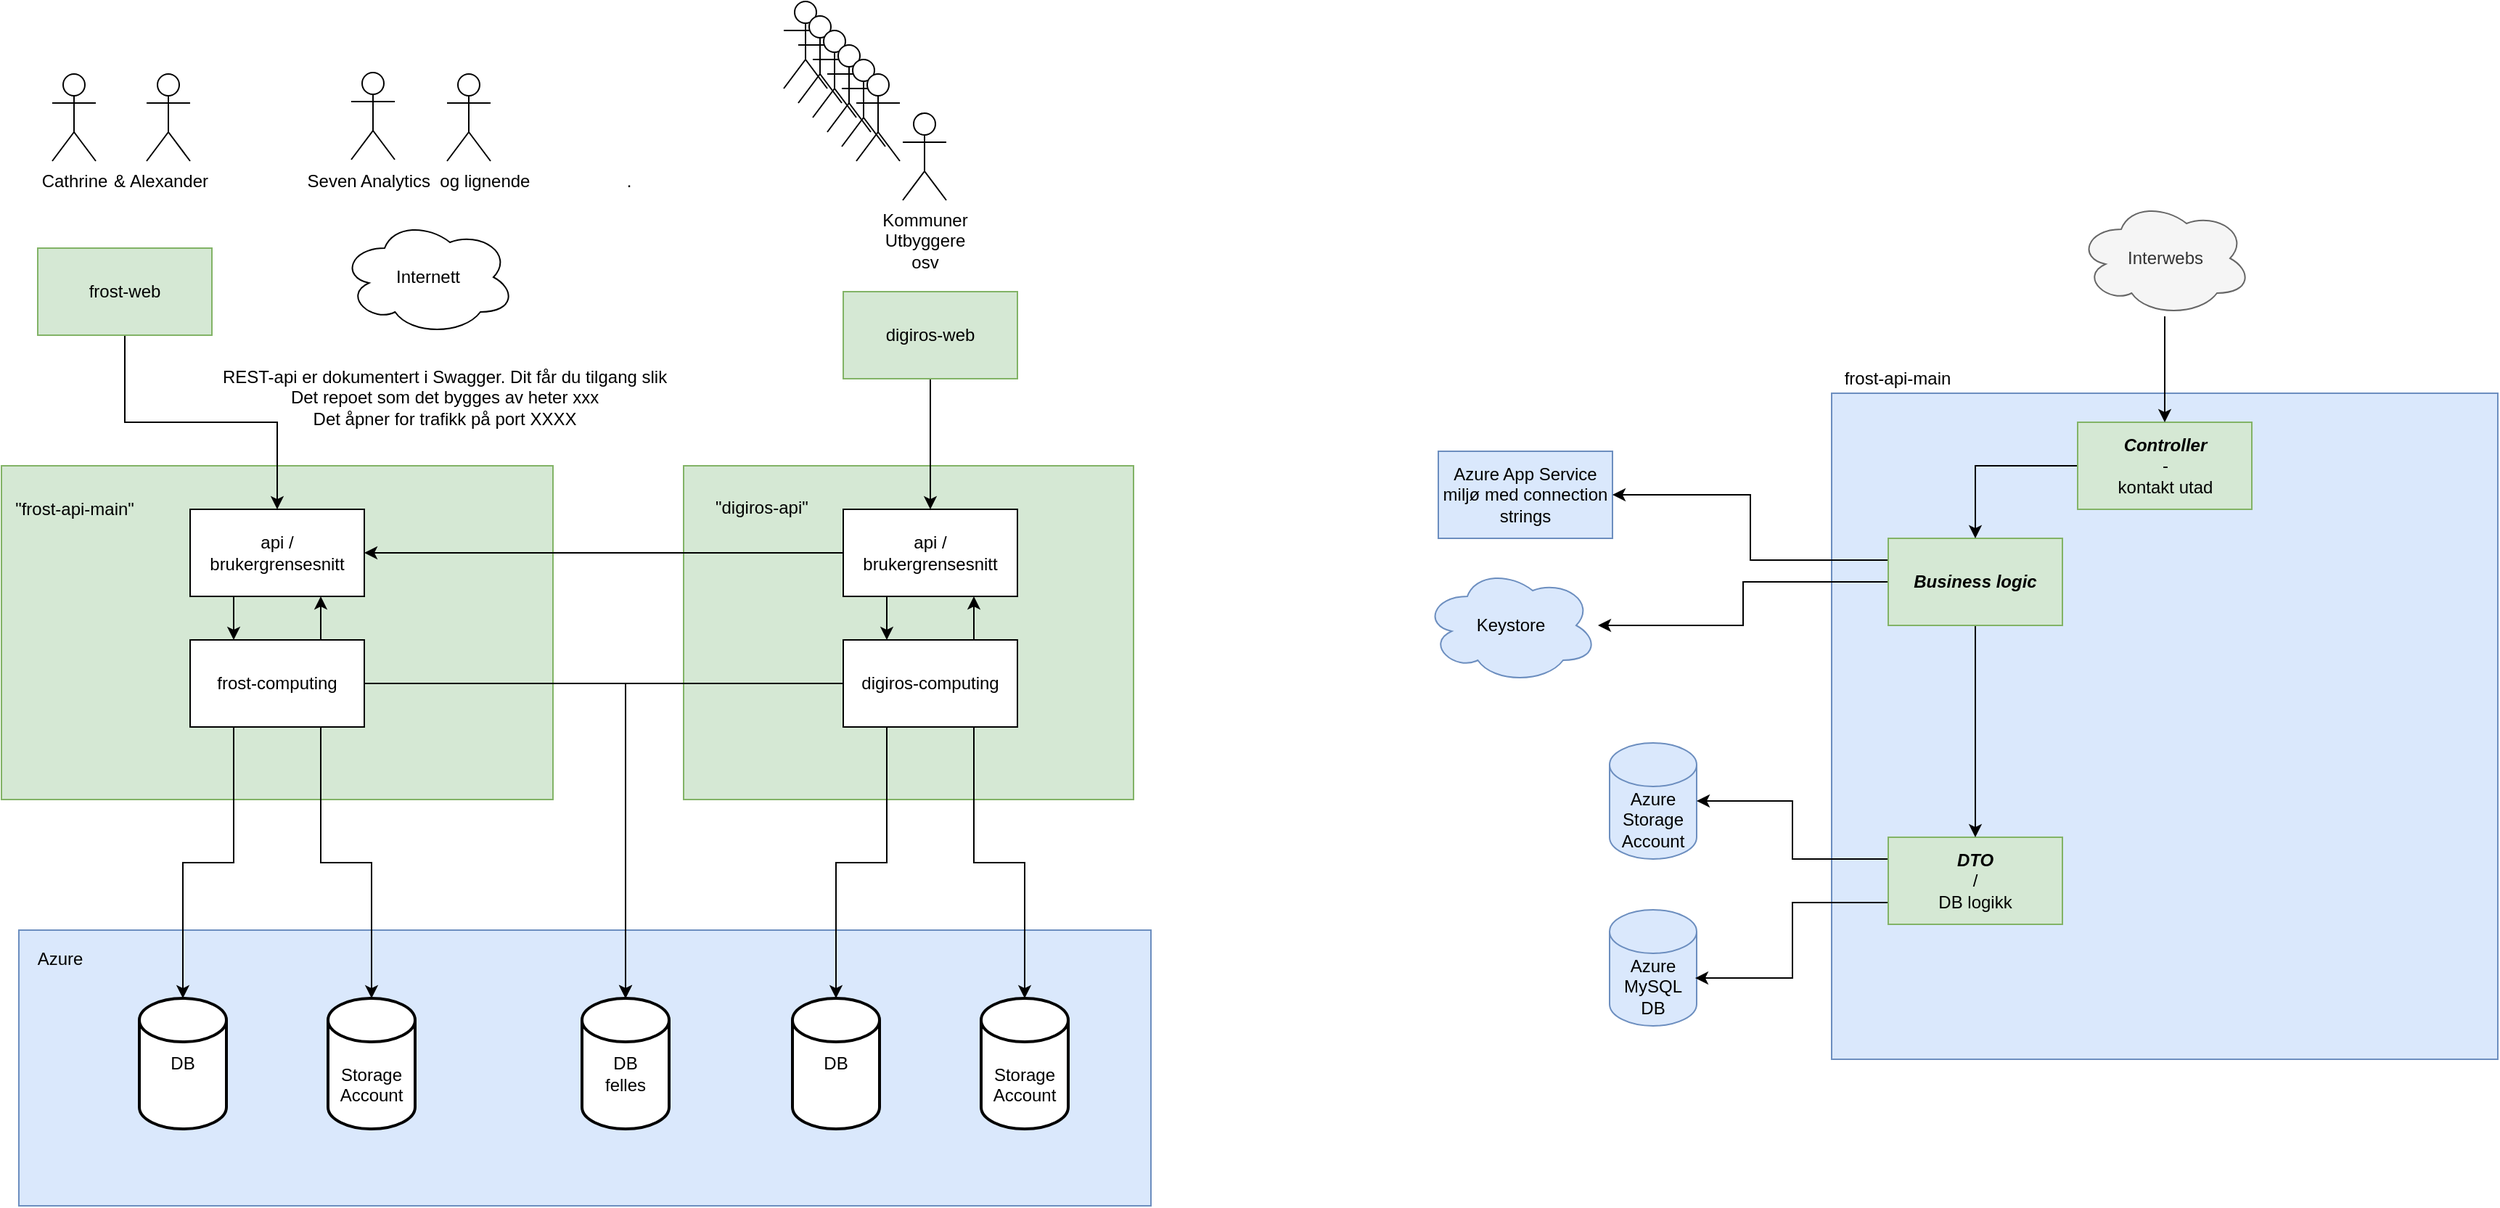 <mxfile version="20.0.1" type="github">
  <diagram id="S6coE45IKj5krfFwBMSU" name="Page-1">
    <mxGraphModel dx="1420" dy="2440" grid="1" gridSize="10" guides="1" tooltips="1" connect="1" arrows="1" fold="1" page="1" pageScale="1" pageWidth="827" pageHeight="1169" math="0" shadow="0">
      <root>
        <mxCell id="0" />
        <mxCell id="1" parent="0" />
        <mxCell id="MuozXKnJQAJ_g8DEo5LX-35" value="" style="rounded=0;whiteSpace=wrap;html=1;fillColor=#dae8fc;strokeColor=#6c8ebf;" parent="1" vertex="1">
          <mxGeometry x="72" y="510" width="780" height="190" as="geometry" />
        </mxCell>
        <mxCell id="MuozXKnJQAJ_g8DEo5LX-17" value="" style="rounded=0;whiteSpace=wrap;html=1;fillColor=#d5e8d4;strokeColor=#82b366;" parent="1" vertex="1">
          <mxGeometry x="530" y="190" width="310" height="230" as="geometry" />
        </mxCell>
        <mxCell id="MuozXKnJQAJ_g8DEo5LX-10" value="" style="rounded=0;whiteSpace=wrap;html=1;fillColor=#d5e8d4;strokeColor=#82b366;" parent="1" vertex="1">
          <mxGeometry x="60" y="190" width="380" height="230" as="geometry" />
        </mxCell>
        <mxCell id="MuozXKnJQAJ_g8DEo5LX-12" style="edgeStyle=orthogonalEdgeStyle;rounded=0;orthogonalLoop=1;jettySize=auto;html=1;exitX=0.75;exitY=0;exitDx=0;exitDy=0;entryX=0.75;entryY=1;entryDx=0;entryDy=0;" parent="1" source="MuozXKnJQAJ_g8DEo5LX-2" target="MuozXKnJQAJ_g8DEo5LX-3" edge="1">
          <mxGeometry relative="1" as="geometry" />
        </mxCell>
        <mxCell id="MuozXKnJQAJ_g8DEo5LX-13" style="edgeStyle=orthogonalEdgeStyle;rounded=0;orthogonalLoop=1;jettySize=auto;html=1;exitX=0.25;exitY=1;exitDx=0;exitDy=0;entryX=0.5;entryY=0;entryDx=0;entryDy=0;entryPerimeter=0;" parent="1" source="MuozXKnJQAJ_g8DEo5LX-2" target="MuozXKnJQAJ_g8DEo5LX-6" edge="1">
          <mxGeometry relative="1" as="geometry" />
        </mxCell>
        <mxCell id="MuozXKnJQAJ_g8DEo5LX-14" style="edgeStyle=orthogonalEdgeStyle;rounded=0;orthogonalLoop=1;jettySize=auto;html=1;exitX=0.75;exitY=1;exitDx=0;exitDy=0;entryX=0.5;entryY=0;entryDx=0;entryDy=0;entryPerimeter=0;" parent="1" source="MuozXKnJQAJ_g8DEo5LX-2" target="MuozXKnJQAJ_g8DEo5LX-7" edge="1">
          <mxGeometry relative="1" as="geometry" />
        </mxCell>
        <mxCell id="MuozXKnJQAJ_g8DEo5LX-31" style="edgeStyle=orthogonalEdgeStyle;rounded=0;orthogonalLoop=1;jettySize=auto;html=1;exitX=1;exitY=0.5;exitDx=0;exitDy=0;entryX=0.5;entryY=0;entryDx=0;entryDy=0;entryPerimeter=0;" parent="1" source="MuozXKnJQAJ_g8DEo5LX-2" target="MuozXKnJQAJ_g8DEo5LX-27" edge="1">
          <mxGeometry relative="1" as="geometry" />
        </mxCell>
        <mxCell id="MuozXKnJQAJ_g8DEo5LX-2" value="frost-computing" style="rounded=0;whiteSpace=wrap;html=1;" parent="1" vertex="1">
          <mxGeometry x="190" y="310" width="120" height="60" as="geometry" />
        </mxCell>
        <mxCell id="MuozXKnJQAJ_g8DEo5LX-11" style="edgeStyle=orthogonalEdgeStyle;rounded=0;orthogonalLoop=1;jettySize=auto;html=1;exitX=0.25;exitY=1;exitDx=0;exitDy=0;entryX=0.25;entryY=0;entryDx=0;entryDy=0;" parent="1" source="MuozXKnJQAJ_g8DEo5LX-3" target="MuozXKnJQAJ_g8DEo5LX-2" edge="1">
          <mxGeometry relative="1" as="geometry" />
        </mxCell>
        <mxCell id="MuozXKnJQAJ_g8DEo5LX-3" value="&lt;div&gt;api /&lt;/div&gt;&lt;div&gt;brukergrensesnitt&lt;/div&gt;" style="rounded=0;whiteSpace=wrap;html=1;" parent="1" vertex="1">
          <mxGeometry x="190" y="220" width="120" height="60" as="geometry" />
        </mxCell>
        <mxCell id="MuozXKnJQAJ_g8DEo5LX-4" value="Internett" style="ellipse;shape=cloud;whiteSpace=wrap;html=1;" parent="1" vertex="1">
          <mxGeometry x="294" y="20" width="120" height="80" as="geometry" />
        </mxCell>
        <mxCell id="MuozXKnJQAJ_g8DEo5LX-6" value="DB" style="strokeWidth=2;html=1;shape=mxgraph.flowchart.database;whiteSpace=wrap;" parent="1" vertex="1">
          <mxGeometry x="155" y="557" width="60" height="90" as="geometry" />
        </mxCell>
        <mxCell id="MuozXKnJQAJ_g8DEo5LX-7" value="&lt;div&gt;&lt;br&gt;&lt;/div&gt;&lt;div&gt;&lt;br&gt;&lt;/div&gt;&lt;div&gt;Storage&lt;/div&gt;&lt;div&gt;Account&lt;br&gt;&lt;/div&gt;" style="strokeWidth=2;html=1;shape=mxgraph.flowchart.database;whiteSpace=wrap;" parent="1" vertex="1">
          <mxGeometry x="285" y="557" width="60" height="90" as="geometry" />
        </mxCell>
        <mxCell id="MuozXKnJQAJ_g8DEo5LX-15" value="&lt;div&gt;&quot;frost-api-main&quot;&lt;/div&gt;" style="text;html=1;align=center;verticalAlign=middle;resizable=0;points=[];autosize=1;strokeColor=none;fillColor=none;" parent="1" vertex="1">
          <mxGeometry x="60" y="210" width="100" height="20" as="geometry" />
        </mxCell>
        <mxCell id="MuozXKnJQAJ_g8DEo5LX-38" style="edgeStyle=orthogonalEdgeStyle;rounded=0;orthogonalLoop=1;jettySize=auto;html=1;exitX=0.5;exitY=1;exitDx=0;exitDy=0;" parent="1" source="MuozXKnJQAJ_g8DEo5LX-16" target="MuozXKnJQAJ_g8DEo5LX-37" edge="1">
          <mxGeometry relative="1" as="geometry" />
        </mxCell>
        <mxCell id="MuozXKnJQAJ_g8DEo5LX-16" value="&lt;div&gt;digiros-web&lt;/div&gt;" style="rounded=0;whiteSpace=wrap;html=1;fillColor=#d5e8d4;strokeColor=#82b366;" parent="1" vertex="1">
          <mxGeometry x="640" y="70" width="120" height="60" as="geometry" />
        </mxCell>
        <mxCell id="MuozXKnJQAJ_g8DEo5LX-18" value="&quot;digiros-api&quot;" style="text;whiteSpace=wrap;html=1;" parent="1" vertex="1">
          <mxGeometry x="550" y="205" width="80" height="30" as="geometry" />
        </mxCell>
        <mxCell id="MuozXKnJQAJ_g8DEo5LX-25" style="edgeStyle=orthogonalEdgeStyle;rounded=0;orthogonalLoop=1;jettySize=auto;html=1;exitX=0.25;exitY=1;exitDx=0;exitDy=0;" parent="1" source="MuozXKnJQAJ_g8DEo5LX-19" target="MuozXKnJQAJ_g8DEo5LX-23" edge="1">
          <mxGeometry relative="1" as="geometry" />
        </mxCell>
        <mxCell id="MuozXKnJQAJ_g8DEo5LX-26" style="edgeStyle=orthogonalEdgeStyle;rounded=0;orthogonalLoop=1;jettySize=auto;html=1;exitX=0.75;exitY=1;exitDx=0;exitDy=0;" parent="1" source="MuozXKnJQAJ_g8DEo5LX-19" target="MuozXKnJQAJ_g8DEo5LX-24" edge="1">
          <mxGeometry relative="1" as="geometry" />
        </mxCell>
        <mxCell id="MuozXKnJQAJ_g8DEo5LX-32" style="edgeStyle=orthogonalEdgeStyle;rounded=0;orthogonalLoop=1;jettySize=auto;html=1;exitX=0;exitY=0.5;exitDx=0;exitDy=0;entryX=0.5;entryY=0;entryDx=0;entryDy=0;entryPerimeter=0;" parent="1" source="MuozXKnJQAJ_g8DEo5LX-19" target="MuozXKnJQAJ_g8DEo5LX-27" edge="1">
          <mxGeometry relative="1" as="geometry" />
        </mxCell>
        <mxCell id="MuozXKnJQAJ_g8DEo5LX-40" style="edgeStyle=orthogonalEdgeStyle;rounded=0;orthogonalLoop=1;jettySize=auto;html=1;exitX=0.75;exitY=0;exitDx=0;exitDy=0;entryX=0.75;entryY=1;entryDx=0;entryDy=0;" parent="1" source="MuozXKnJQAJ_g8DEo5LX-19" target="MuozXKnJQAJ_g8DEo5LX-37" edge="1">
          <mxGeometry relative="1" as="geometry" />
        </mxCell>
        <mxCell id="MuozXKnJQAJ_g8DEo5LX-19" value="&lt;div&gt;digiros-computing&lt;/div&gt;" style="rounded=0;whiteSpace=wrap;html=1;" parent="1" vertex="1">
          <mxGeometry x="640" y="310" width="120" height="60" as="geometry" />
        </mxCell>
        <mxCell id="MuozXKnJQAJ_g8DEo5LX-23" value="DB" style="strokeWidth=2;html=1;shape=mxgraph.flowchart.database;whiteSpace=wrap;" parent="1" vertex="1">
          <mxGeometry x="605" y="557" width="60" height="90" as="geometry" />
        </mxCell>
        <mxCell id="MuozXKnJQAJ_g8DEo5LX-24" value="&lt;div&gt;&lt;br&gt;&lt;/div&gt;&lt;div&gt;&lt;br&gt;&lt;/div&gt;&lt;div&gt;Storage&lt;/div&gt;&lt;div&gt;Account&lt;br&gt;&lt;/div&gt;" style="strokeWidth=2;html=1;shape=mxgraph.flowchart.database;whiteSpace=wrap;" parent="1" vertex="1">
          <mxGeometry x="735" y="557" width="60" height="90" as="geometry" />
        </mxCell>
        <mxCell id="MuozXKnJQAJ_g8DEo5LX-27" value="&lt;div&gt;&lt;br&gt;&lt;/div&gt;&lt;div&gt;DB&lt;/div&gt;&lt;div&gt;felles&lt;/div&gt;" style="strokeWidth=2;html=1;shape=mxgraph.flowchart.database;whiteSpace=wrap;" parent="1" vertex="1">
          <mxGeometry x="460" y="557" width="60" height="90" as="geometry" />
        </mxCell>
        <mxCell id="MuozXKnJQAJ_g8DEo5LX-36" value="Azure" style="text;html=1;align=center;verticalAlign=middle;resizable=0;points=[];autosize=1;strokeColor=none;fillColor=none;" parent="1" vertex="1">
          <mxGeometry x="75" y="520" width="50" height="20" as="geometry" />
        </mxCell>
        <mxCell id="MuozXKnJQAJ_g8DEo5LX-39" style="edgeStyle=orthogonalEdgeStyle;rounded=0;orthogonalLoop=1;jettySize=auto;html=1;exitX=0.25;exitY=1;exitDx=0;exitDy=0;entryX=0.25;entryY=0;entryDx=0;entryDy=0;" parent="1" source="MuozXKnJQAJ_g8DEo5LX-37" target="MuozXKnJQAJ_g8DEo5LX-19" edge="1">
          <mxGeometry relative="1" as="geometry" />
        </mxCell>
        <mxCell id="MuozXKnJQAJ_g8DEo5LX-65" style="edgeStyle=orthogonalEdgeStyle;rounded=0;orthogonalLoop=1;jettySize=auto;html=1;exitX=0;exitY=0.5;exitDx=0;exitDy=0;entryX=1;entryY=0.5;entryDx=0;entryDy=0;" parent="1" source="MuozXKnJQAJ_g8DEo5LX-37" target="MuozXKnJQAJ_g8DEo5LX-3" edge="1">
          <mxGeometry relative="1" as="geometry" />
        </mxCell>
        <mxCell id="MuozXKnJQAJ_g8DEo5LX-37" value="api / brukergrensesnitt" style="rounded=0;whiteSpace=wrap;html=1;" parent="1" vertex="1">
          <mxGeometry x="640" y="220" width="120" height="60" as="geometry" />
        </mxCell>
        <mxCell id="MuozXKnJQAJ_g8DEo5LX-41" value="&lt;div&gt;Alexander&lt;/div&gt;" style="shape=umlActor;verticalLabelPosition=bottom;verticalAlign=top;html=1;outlineConnect=0;" parent="1" vertex="1">
          <mxGeometry x="160" y="-80" width="30" height="60" as="geometry" />
        </mxCell>
        <mxCell id="MuozXKnJQAJ_g8DEo5LX-45" value="&lt;div&gt;Cathrine&lt;/div&gt;&lt;div&gt;&lt;br&gt;&lt;/div&gt;" style="shape=umlActor;verticalLabelPosition=bottom;verticalAlign=top;html=1;outlineConnect=0;" parent="1" vertex="1">
          <mxGeometry x="95" y="-80" width="30" height="60" as="geometry" />
        </mxCell>
        <mxCell id="MuozXKnJQAJ_g8DEo5LX-47" style="edgeStyle=orthogonalEdgeStyle;rounded=0;orthogonalLoop=1;jettySize=auto;html=1;exitX=0.5;exitY=1;exitDx=0;exitDy=0;entryX=0.5;entryY=0;entryDx=0;entryDy=0;" parent="1" source="MuozXKnJQAJ_g8DEo5LX-46" target="MuozXKnJQAJ_g8DEo5LX-3" edge="1">
          <mxGeometry relative="1" as="geometry" />
        </mxCell>
        <mxCell id="MuozXKnJQAJ_g8DEo5LX-46" value="&lt;div&gt;frost-web&lt;/div&gt;" style="rounded=0;whiteSpace=wrap;html=1;fillColor=#d5e8d4;strokeColor=#82b366;" parent="1" vertex="1">
          <mxGeometry x="85" y="40" width="120" height="60" as="geometry" />
        </mxCell>
        <mxCell id="MuozXKnJQAJ_g8DEo5LX-49" value="&lt;div&gt;&amp;amp;&lt;/div&gt;" style="text;html=1;align=center;verticalAlign=middle;resizable=0;points=[];autosize=1;strokeColor=none;fillColor=none;" parent="1" vertex="1">
          <mxGeometry x="131" y="-16" width="20" height="20" as="geometry" />
        </mxCell>
        <mxCell id="MuozXKnJQAJ_g8DEo5LX-50" value="&lt;div&gt;Seven Analytics&amp;nbsp; og lignende&amp;nbsp;&amp;nbsp;&amp;nbsp;&amp;nbsp;&amp;nbsp;&amp;nbsp;&amp;nbsp;&amp;nbsp;&amp;nbsp;&amp;nbsp;&amp;nbsp;&amp;nbsp;&amp;nbsp;&amp;nbsp;&amp;nbsp;&amp;nbsp;&amp;nbsp;&amp;nbsp;&amp;nbsp; .&lt;/div&gt;" style="shape=umlActor;verticalLabelPosition=bottom;verticalAlign=top;html=1;outlineConnect=0;" parent="1" vertex="1">
          <mxGeometry x="367" y="-80" width="30" height="60" as="geometry" />
        </mxCell>
        <mxCell id="MuozXKnJQAJ_g8DEo5LX-51" value="&lt;div&gt;Kommuner&lt;/div&gt;&lt;div&gt;Utbyggere&lt;/div&gt;&lt;div&gt;osv&lt;/div&gt;" style="shape=umlActor;verticalLabelPosition=bottom;verticalAlign=top;html=1;outlineConnect=0;" parent="1" vertex="1">
          <mxGeometry x="681" y="-53" width="30" height="60" as="geometry" />
        </mxCell>
        <mxCell id="MuozXKnJQAJ_g8DEo5LX-53" value="" style="shape=umlActor;verticalLabelPosition=bottom;verticalAlign=top;html=1;outlineConnect=0;" parent="1" vertex="1">
          <mxGeometry x="599" y="-130" width="30" height="60" as="geometry" />
        </mxCell>
        <mxCell id="MuozXKnJQAJ_g8DEo5LX-56" value="" style="shape=umlActor;verticalLabelPosition=bottom;verticalAlign=top;html=1;outlineConnect=0;" parent="1" vertex="1">
          <mxGeometry x="609" y="-120" width="30" height="60" as="geometry" />
        </mxCell>
        <mxCell id="MuozXKnJQAJ_g8DEo5LX-57" value="" style="shape=umlActor;verticalLabelPosition=bottom;verticalAlign=top;html=1;outlineConnect=0;" parent="1" vertex="1">
          <mxGeometry x="619" y="-110" width="30" height="60" as="geometry" />
        </mxCell>
        <mxCell id="MuozXKnJQAJ_g8DEo5LX-58" value="" style="shape=umlActor;verticalLabelPosition=bottom;verticalAlign=top;html=1;outlineConnect=0;" parent="1" vertex="1">
          <mxGeometry x="629" y="-100" width="30" height="60" as="geometry" />
        </mxCell>
        <mxCell id="MuozXKnJQAJ_g8DEo5LX-59" value="" style="shape=umlActor;verticalLabelPosition=bottom;verticalAlign=top;html=1;outlineConnect=0;" parent="1" vertex="1">
          <mxGeometry x="639" y="-90" width="30" height="60" as="geometry" />
        </mxCell>
        <mxCell id="MuozXKnJQAJ_g8DEo5LX-60" value="" style="shape=umlActor;verticalLabelPosition=bottom;verticalAlign=top;html=1;outlineConnect=0;" parent="1" vertex="1">
          <mxGeometry x="649" y="-80" width="30" height="60" as="geometry" />
        </mxCell>
        <mxCell id="MuozXKnJQAJ_g8DEo5LX-63" value="" style="shape=umlActor;verticalLabelPosition=bottom;verticalAlign=top;html=1;outlineConnect=0;" parent="1" vertex="1">
          <mxGeometry x="301" y="-81" width="30" height="60" as="geometry" />
        </mxCell>
        <mxCell id="MuozXKnJQAJ_g8DEo5LX-67" value="&lt;div&gt;REST-api er dokumentert i Swagger. Dit får du tilgang slik&lt;br&gt;&lt;/div&gt;&lt;div&gt;Det repoet som det bygges av heter xxx&lt;/div&gt;&lt;div&gt;Det åpner for trafikk på port XXXX&lt;/div&gt;&lt;div&gt;&lt;br&gt;&lt;/div&gt;" style="text;html=1;align=center;verticalAlign=middle;resizable=0;points=[];autosize=1;strokeColor=none;fillColor=none;" parent="1" vertex="1">
          <mxGeometry x="205" y="120" width="320" height="60" as="geometry" />
        </mxCell>
        <mxCell id="aZpcRo_Wag50YZnXHnpT-1" value="" style="whiteSpace=wrap;html=1;aspect=fixed;fillColor=#dae8fc;strokeColor=#6c8ebf;" vertex="1" parent="1">
          <mxGeometry x="1321" y="140" width="459" height="459" as="geometry" />
        </mxCell>
        <mxCell id="aZpcRo_Wag50YZnXHnpT-2" value="&lt;div&gt;frost-api-main&lt;/div&gt;" style="text;html=1;align=center;verticalAlign=middle;resizable=0;points=[];autosize=1;strokeColor=none;fillColor=none;" vertex="1" parent="1">
          <mxGeometry x="1321" y="120" width="90" height="20" as="geometry" />
        </mxCell>
        <mxCell id="aZpcRo_Wag50YZnXHnpT-3" value="Azure MySQL DB" style="shape=cylinder3;whiteSpace=wrap;html=1;boundedLbl=1;backgroundOutline=1;size=15;fillColor=#dae8fc;strokeColor=#6c8ebf;" vertex="1" parent="1">
          <mxGeometry x="1168" y="496" width="60" height="80" as="geometry" />
        </mxCell>
        <mxCell id="aZpcRo_Wag50YZnXHnpT-4" value="Azure Storage Account" style="shape=cylinder3;whiteSpace=wrap;html=1;boundedLbl=1;backgroundOutline=1;size=15;fillColor=#dae8fc;strokeColor=#6c8ebf;" vertex="1" parent="1">
          <mxGeometry x="1168" y="381" width="60" height="80" as="geometry" />
        </mxCell>
        <mxCell id="aZpcRo_Wag50YZnXHnpT-5" value="Keystore" style="ellipse;shape=cloud;whiteSpace=wrap;html=1;fillColor=#dae8fc;strokeColor=#6c8ebf;" vertex="1" parent="1">
          <mxGeometry x="1040" y="260" width="120" height="80" as="geometry" />
        </mxCell>
        <mxCell id="aZpcRo_Wag50YZnXHnpT-6" value="Azure App Service miljø med connection strings" style="rounded=0;whiteSpace=wrap;html=1;fillColor=#dae8fc;strokeColor=#6c8ebf;" vertex="1" parent="1">
          <mxGeometry x="1050" y="180" width="120" height="60" as="geometry" />
        </mxCell>
        <mxCell id="aZpcRo_Wag50YZnXHnpT-13" style="edgeStyle=orthogonalEdgeStyle;rounded=0;orthogonalLoop=1;jettySize=auto;html=1;exitX=0;exitY=0.25;exitDx=0;exitDy=0;strokeColor=default;" edge="1" parent="1" source="aZpcRo_Wag50YZnXHnpT-7" target="aZpcRo_Wag50YZnXHnpT-4">
          <mxGeometry relative="1" as="geometry" />
        </mxCell>
        <mxCell id="aZpcRo_Wag50YZnXHnpT-14" style="edgeStyle=orthogonalEdgeStyle;rounded=0;orthogonalLoop=1;jettySize=auto;html=1;exitX=0;exitY=0.75;exitDx=0;exitDy=0;entryX=0.983;entryY=0.588;entryDx=0;entryDy=0;entryPerimeter=0;strokeColor=default;" edge="1" parent="1" source="aZpcRo_Wag50YZnXHnpT-7" target="aZpcRo_Wag50YZnXHnpT-3">
          <mxGeometry relative="1" as="geometry" />
        </mxCell>
        <mxCell id="aZpcRo_Wag50YZnXHnpT-7" value="&lt;div&gt;&lt;b&gt;&lt;i&gt;DTO&lt;/i&gt;&lt;/b&gt;&lt;/div&gt;&lt;div&gt;/&lt;/div&gt;&lt;div&gt;DB logikk&lt;br&gt;&lt;/div&gt;" style="rounded=0;whiteSpace=wrap;html=1;fillColor=#d5e8d4;strokeColor=#82b366;" vertex="1" parent="1">
          <mxGeometry x="1360" y="446" width="120" height="60" as="geometry" />
        </mxCell>
        <mxCell id="aZpcRo_Wag50YZnXHnpT-11" style="edgeStyle=orthogonalEdgeStyle;rounded=0;orthogonalLoop=1;jettySize=auto;html=1;exitX=0;exitY=0.25;exitDx=0;exitDy=0;entryX=1;entryY=0.5;entryDx=0;entryDy=0;strokeColor=default;" edge="1" parent="1" source="aZpcRo_Wag50YZnXHnpT-8" target="aZpcRo_Wag50YZnXHnpT-6">
          <mxGeometry relative="1" as="geometry" />
        </mxCell>
        <mxCell id="aZpcRo_Wag50YZnXHnpT-12" style="edgeStyle=orthogonalEdgeStyle;rounded=0;orthogonalLoop=1;jettySize=auto;html=1;exitX=0;exitY=0.5;exitDx=0;exitDy=0;strokeColor=default;" edge="1" parent="1" source="aZpcRo_Wag50YZnXHnpT-8" target="aZpcRo_Wag50YZnXHnpT-5">
          <mxGeometry relative="1" as="geometry">
            <mxPoint x="1162" y="390" as="targetPoint" />
          </mxGeometry>
        </mxCell>
        <mxCell id="aZpcRo_Wag50YZnXHnpT-18" style="edgeStyle=orthogonalEdgeStyle;rounded=0;orthogonalLoop=1;jettySize=auto;html=1;exitX=0.5;exitY=1;exitDx=0;exitDy=0;entryX=0.5;entryY=0;entryDx=0;entryDy=0;strokeColor=default;" edge="1" parent="1" source="aZpcRo_Wag50YZnXHnpT-8" target="aZpcRo_Wag50YZnXHnpT-7">
          <mxGeometry relative="1" as="geometry" />
        </mxCell>
        <mxCell id="aZpcRo_Wag50YZnXHnpT-8" value="&lt;b&gt;&lt;i&gt;Business logic&lt;/i&gt;&lt;/b&gt;" style="rounded=0;whiteSpace=wrap;html=1;fillColor=#d5e8d4;strokeColor=#82b366;" vertex="1" parent="1">
          <mxGeometry x="1360" y="240" width="120" height="60" as="geometry" />
        </mxCell>
        <mxCell id="aZpcRo_Wag50YZnXHnpT-17" style="edgeStyle=orthogonalEdgeStyle;rounded=0;orthogonalLoop=1;jettySize=auto;html=1;strokeColor=default;" edge="1" parent="1" source="aZpcRo_Wag50YZnXHnpT-9" target="aZpcRo_Wag50YZnXHnpT-8">
          <mxGeometry relative="1" as="geometry" />
        </mxCell>
        <mxCell id="aZpcRo_Wag50YZnXHnpT-9" value="&lt;div&gt;&lt;b&gt;&lt;i&gt;Controller&lt;/i&gt;&lt;/b&gt;&lt;/div&gt;&lt;div&gt;-&lt;/div&gt;&lt;div&gt;kontakt utad&lt;br&gt;&lt;/div&gt;" style="rounded=0;whiteSpace=wrap;html=1;fillColor=#d5e8d4;strokeColor=#82b366;" vertex="1" parent="1">
          <mxGeometry x="1490.5" y="160" width="120" height="60" as="geometry" />
        </mxCell>
        <mxCell id="aZpcRo_Wag50YZnXHnpT-16" style="edgeStyle=orthogonalEdgeStyle;rounded=0;orthogonalLoop=1;jettySize=auto;html=1;strokeColor=default;" edge="1" parent="1" source="aZpcRo_Wag50YZnXHnpT-15" target="aZpcRo_Wag50YZnXHnpT-9">
          <mxGeometry relative="1" as="geometry" />
        </mxCell>
        <mxCell id="aZpcRo_Wag50YZnXHnpT-15" value="Interwebs" style="ellipse;shape=cloud;whiteSpace=wrap;html=1;fillColor=#f5f5f5;fontColor=#333333;strokeColor=#666666;" vertex="1" parent="1">
          <mxGeometry x="1490.5" y="7" width="120" height="80" as="geometry" />
        </mxCell>
      </root>
    </mxGraphModel>
  </diagram>
</mxfile>

